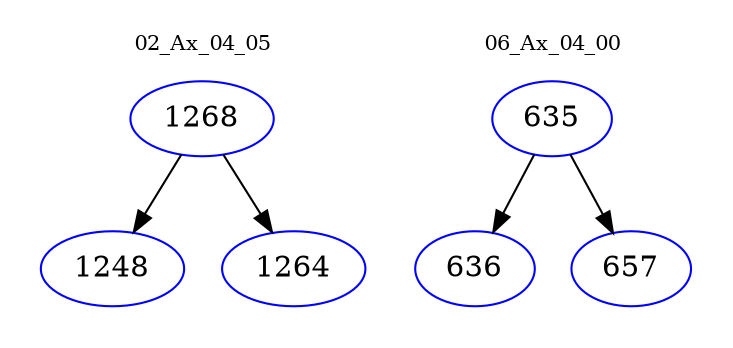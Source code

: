 digraph{
subgraph cluster_0 {
color = white
label = "02_Ax_04_05";
fontsize=10;
T0_1268 [label="1268", color="blue"]
T0_1268 -> T0_1248 [color="black"]
T0_1248 [label="1248", color="blue"]
T0_1268 -> T0_1264 [color="black"]
T0_1264 [label="1264", color="blue"]
}
subgraph cluster_1 {
color = white
label = "06_Ax_04_00";
fontsize=10;
T1_635 [label="635", color="blue"]
T1_635 -> T1_636 [color="black"]
T1_636 [label="636", color="blue"]
T1_635 -> T1_657 [color="black"]
T1_657 [label="657", color="blue"]
}
}
